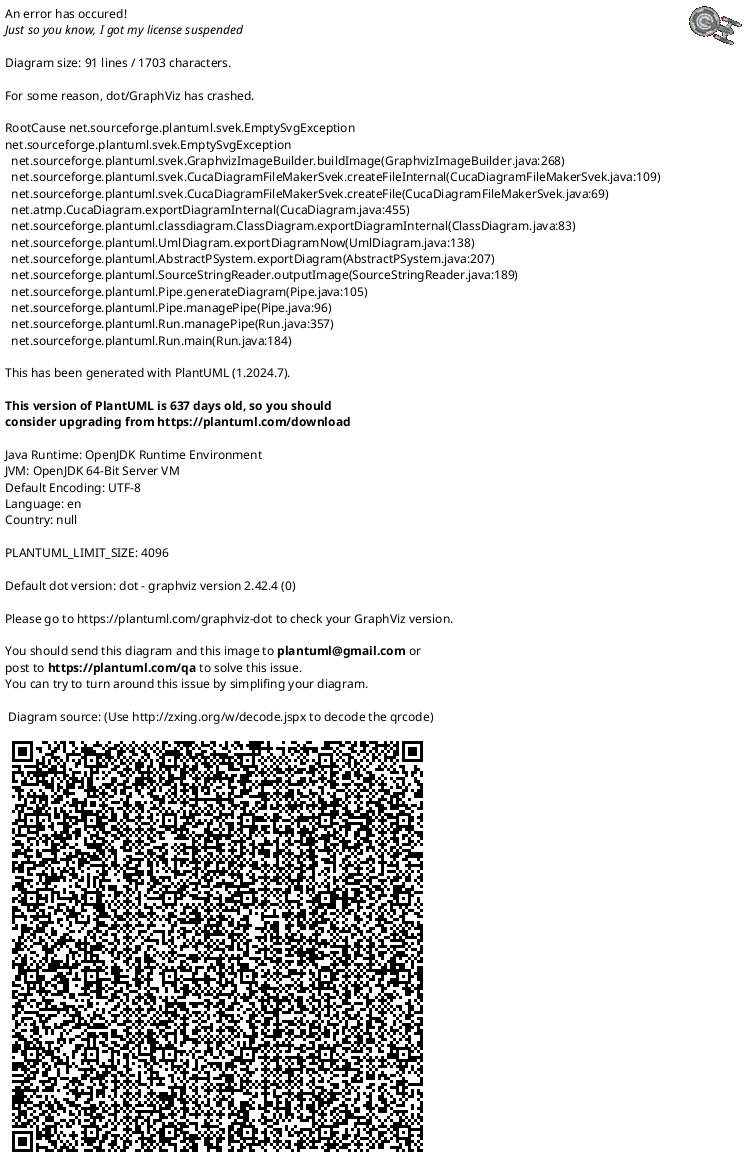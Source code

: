 @startuml

package model {
    class Entity {
        -Long id
        +Long getId()
    }

    class UserBuilder {
        == @Builder ==
        +params
    }
    class OrderBuilder {
        == @Builder ==
        +params
    }

    package relationship {

        class Follows {
            -LocalDateTime since
        }

        class Owns {
            -float qty
            -float average_purchase_price
        }

        class Made {
            -LocalDateTime placed_timestamp
        }

        class Fullfilled {
            -LocalDateTime fulfilled_timestamp
        }
    }

    package node {
        class User extends Entity {
            -String firstName
            -String lastName
            -String username
            -String profile_picture_url
            -String email
            -double score
            -double rank
            -float available_balance
            -String password
        }

        class Stock extends Entity {
            -String ticker
            -String name
            -String industry
            -String volatility
        }

        class Transaction extends Entity {
            -float qty
            -float price
            -OrderType order_type
            -Status status
        }

        enum OrderType {
            MARKET_BUY
            MARKET_SELL
            LIMIT_BUY
            LIMIT_SELL
        }

        enum Status {
            PENDING
            COMPLETED
        }

        hide OrderType methods
        hide Status methods
    }

   /'
    ' Relationships
    '/
    Transaction *-- OrderType
    Transaction *-- Status

    (User, Stock) . Owns
    (User, Transaction) . Made
    (User, User) . Follows

    skinparam linetype ortho
}

@enduml